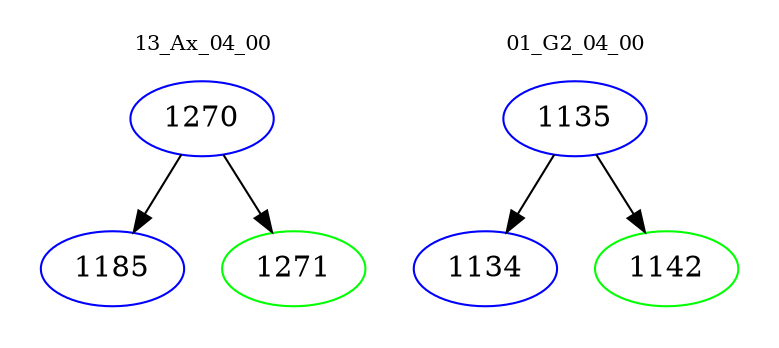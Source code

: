 digraph{
subgraph cluster_0 {
color = white
label = "13_Ax_04_00";
fontsize=10;
T0_1270 [label="1270", color="blue"]
T0_1270 -> T0_1185 [color="black"]
T0_1185 [label="1185", color="blue"]
T0_1270 -> T0_1271 [color="black"]
T0_1271 [label="1271", color="green"]
}
subgraph cluster_1 {
color = white
label = "01_G2_04_00";
fontsize=10;
T1_1135 [label="1135", color="blue"]
T1_1135 -> T1_1134 [color="black"]
T1_1134 [label="1134", color="blue"]
T1_1135 -> T1_1142 [color="black"]
T1_1142 [label="1142", color="green"]
}
}
